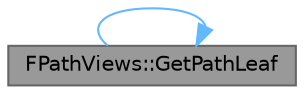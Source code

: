 digraph "FPathViews::GetPathLeaf"
{
 // INTERACTIVE_SVG=YES
 // LATEX_PDF_SIZE
  bgcolor="transparent";
  edge [fontname=Helvetica,fontsize=10,labelfontname=Helvetica,labelfontsize=10];
  node [fontname=Helvetica,fontsize=10,shape=box,height=0.2,width=0.4];
  rankdir="LR";
  Node1 [id="Node000001",label="FPathViews::GetPathLeaf",height=0.2,width=0.4,color="gray40", fillcolor="grey60", style="filled", fontcolor="black",tooltip="Returns the last non-empty path component."];
  Node1 -> Node1 [id="edge1_Node000001_Node000001",color="steelblue1",style="solid",tooltip=" "];
}

